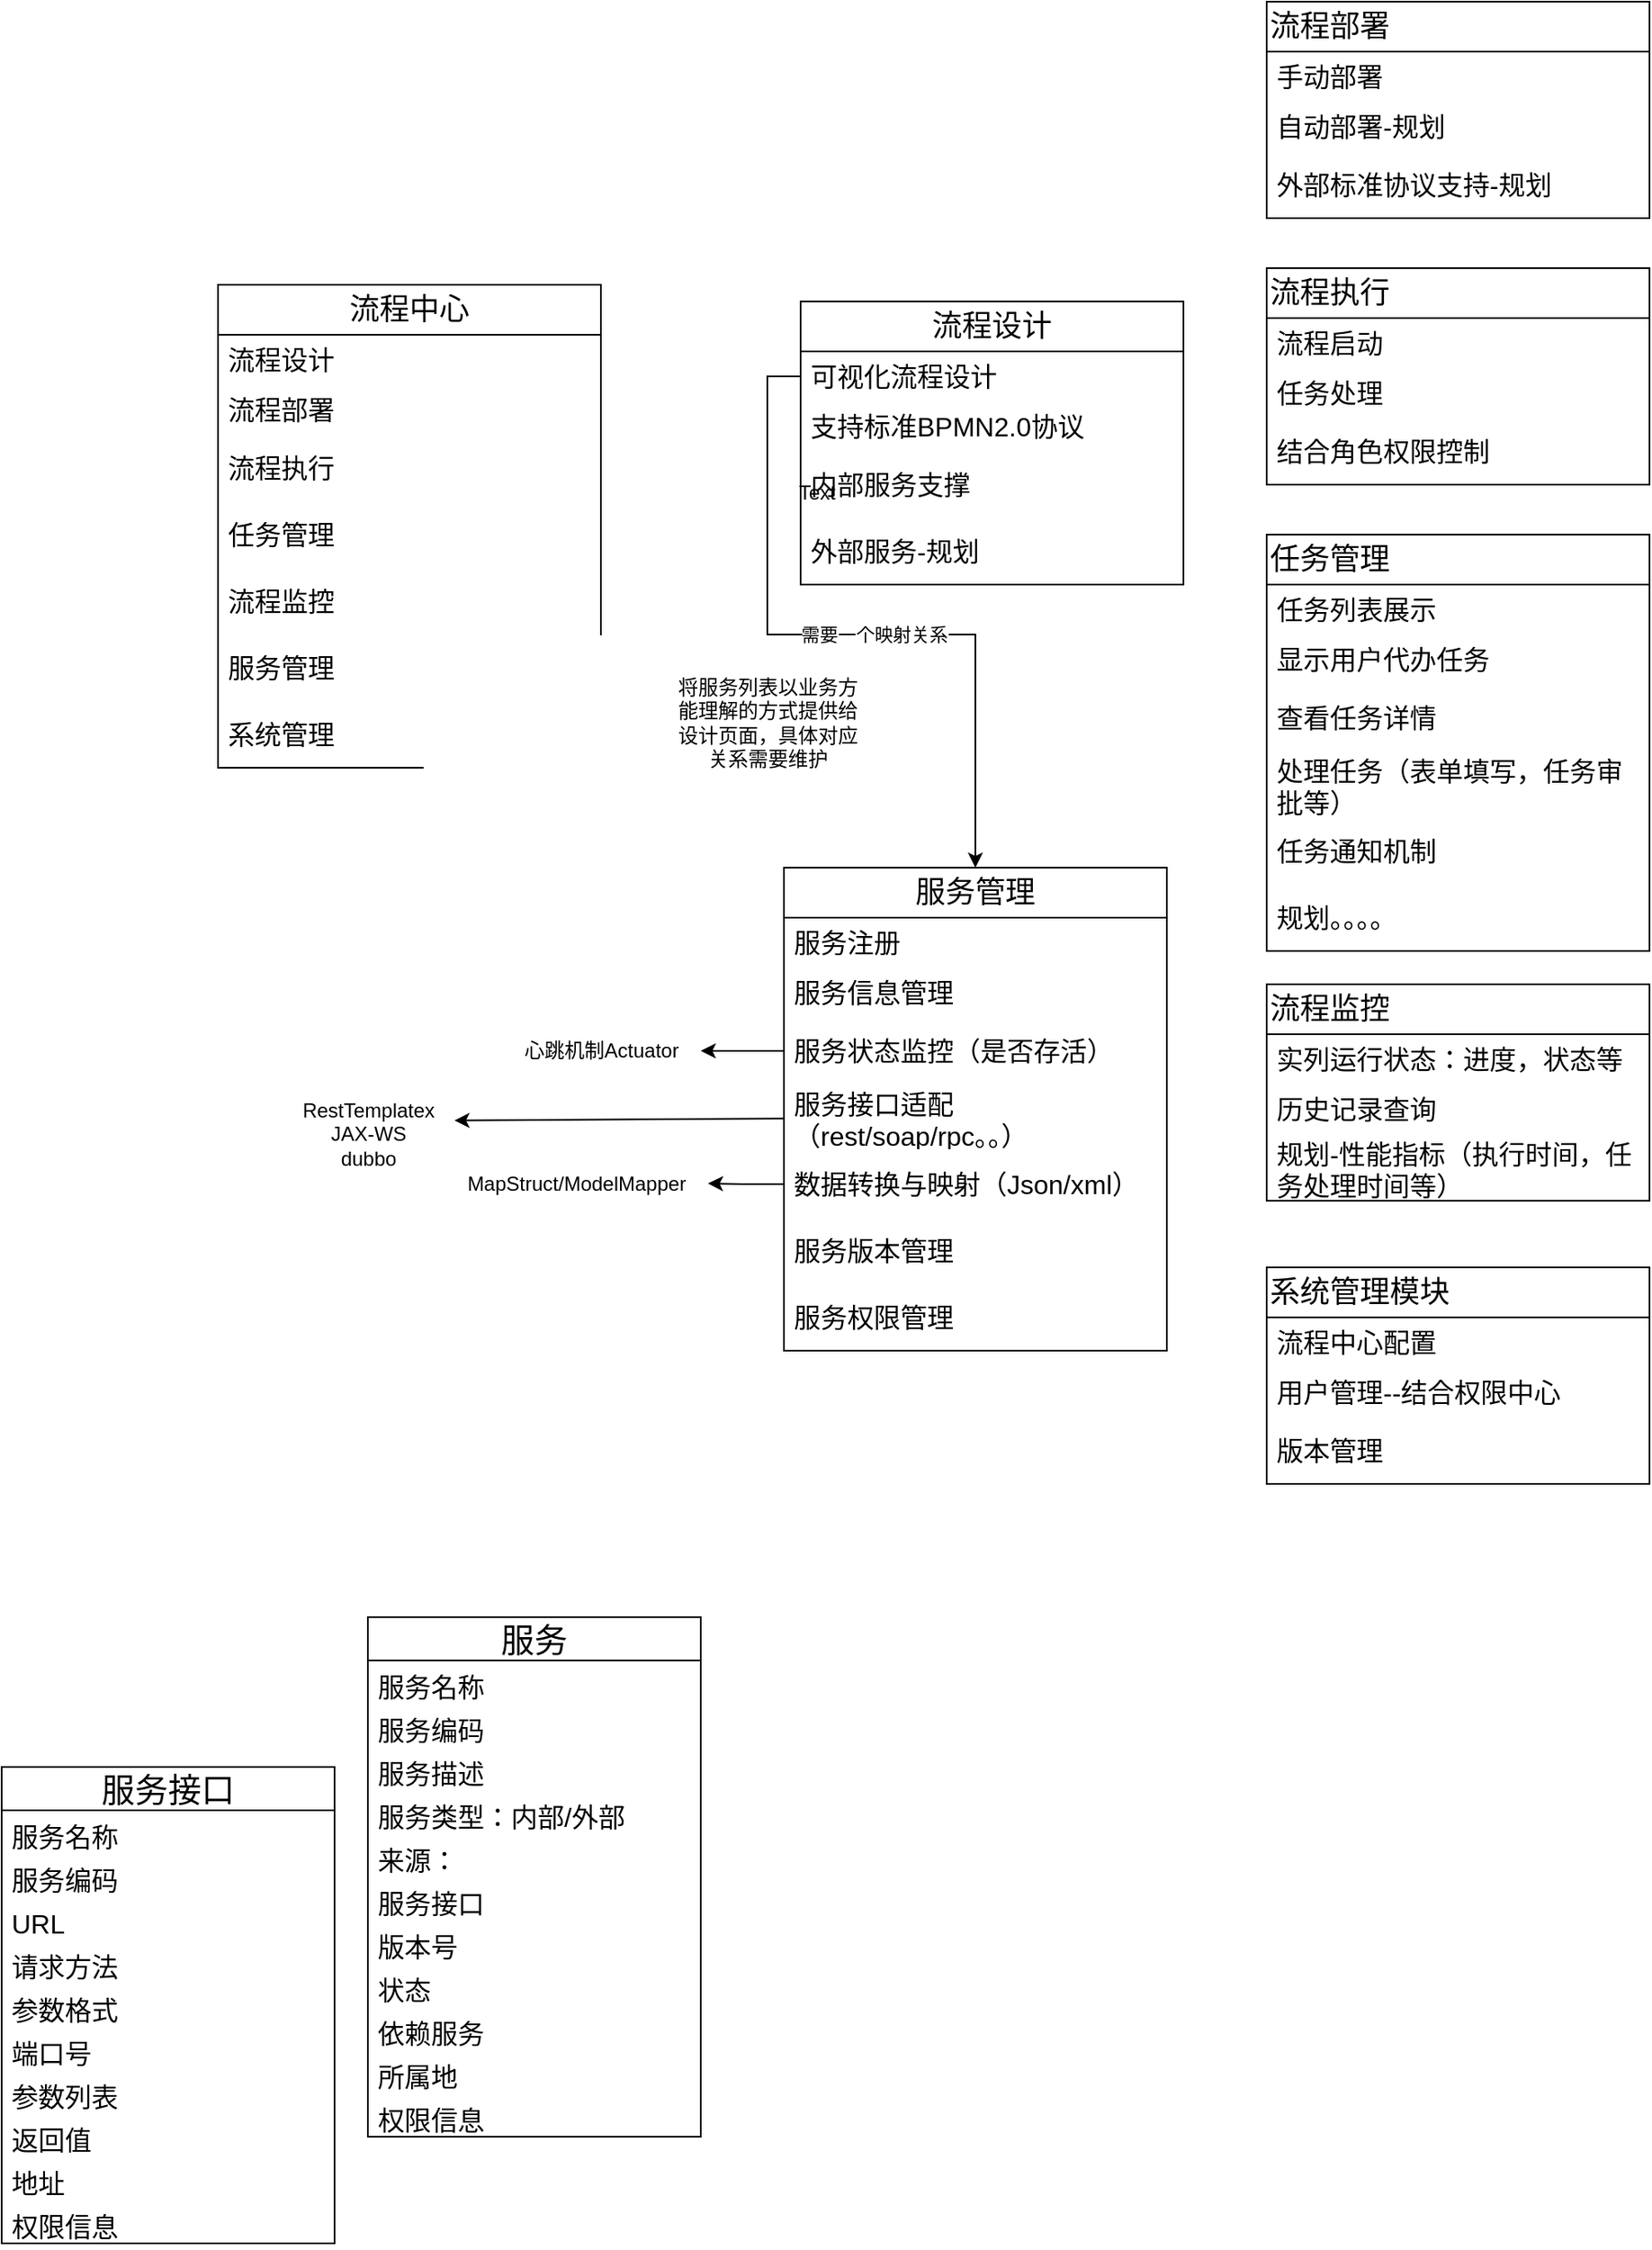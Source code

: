 <mxfile version="24.8.9">
  <diagram id="C5RBs43oDa-KdzZeNtuy" name="Page-1">
    <mxGraphModel dx="1335" dy="465" grid="1" gridSize="10" guides="1" tooltips="1" connect="1" arrows="1" fold="1" page="1" pageScale="1" pageWidth="827" pageHeight="1169" math="0" shadow="0">
      <root>
        <mxCell id="WIyWlLk6GJQsqaUBKTNV-0" />
        <mxCell id="WIyWlLk6GJQsqaUBKTNV-1" parent="WIyWlLk6GJQsqaUBKTNV-0" />
        <mxCell id="ULReNdNg2QU91XwFhAtE-4" value="流程中心" style="swimlane;fontStyle=0;childLayout=stackLayout;horizontal=1;startSize=30;horizontalStack=0;resizeParent=1;resizeParentMax=0;resizeLast=0;collapsible=1;marginBottom=0;whiteSpace=wrap;html=1;fontSize=18;" parent="WIyWlLk6GJQsqaUBKTNV-1" vertex="1">
          <mxGeometry x="-30" y="850" width="230" height="290" as="geometry" />
        </mxCell>
        <mxCell id="ULReNdNg2QU91XwFhAtE-5" value="流程设计" style="text;strokeColor=none;fillColor=none;align=left;verticalAlign=middle;spacingLeft=4;spacingRight=4;overflow=hidden;points=[[0,0.5],[1,0.5]];portConstraint=eastwest;rotatable=0;whiteSpace=wrap;html=1;fontSize=16;" parent="ULReNdNg2QU91XwFhAtE-4" vertex="1">
          <mxGeometry y="30" width="230" height="30" as="geometry" />
        </mxCell>
        <mxCell id="ULReNdNg2QU91XwFhAtE-6" value="流程部署" style="text;strokeColor=none;fillColor=none;align=left;verticalAlign=middle;spacingLeft=4;spacingRight=4;overflow=hidden;points=[[0,0.5],[1,0.5]];portConstraint=eastwest;rotatable=0;whiteSpace=wrap;html=1;fontSize=16;" parent="ULReNdNg2QU91XwFhAtE-4" vertex="1">
          <mxGeometry y="60" width="230" height="30" as="geometry" />
        </mxCell>
        <mxCell id="ULReNdNg2QU91XwFhAtE-7" value="流程执行" style="text;strokeColor=none;fillColor=none;align=left;verticalAlign=middle;spacingLeft=4;spacingRight=4;overflow=hidden;points=[[0,0.5],[1,0.5]];portConstraint=eastwest;rotatable=0;whiteSpace=wrap;html=1;fontSize=16;" parent="ULReNdNg2QU91XwFhAtE-4" vertex="1">
          <mxGeometry y="90" width="230" height="40" as="geometry" />
        </mxCell>
        <mxCell id="ULReNdNg2QU91XwFhAtE-8" value="任务管理" style="text;strokeColor=none;fillColor=none;align=left;verticalAlign=middle;spacingLeft=4;spacingRight=4;overflow=hidden;points=[[0,0.5],[1,0.5]];portConstraint=eastwest;rotatable=0;whiteSpace=wrap;html=1;fontSize=16;" parent="ULReNdNg2QU91XwFhAtE-4" vertex="1">
          <mxGeometry y="130" width="230" height="40" as="geometry" />
        </mxCell>
        <mxCell id="ULReNdNg2QU91XwFhAtE-9" value="流程监控" style="text;strokeColor=none;fillColor=none;align=left;verticalAlign=middle;spacingLeft=4;spacingRight=4;overflow=hidden;points=[[0,0.5],[1,0.5]];portConstraint=eastwest;rotatable=0;whiteSpace=wrap;html=1;fontSize=16;" parent="ULReNdNg2QU91XwFhAtE-4" vertex="1">
          <mxGeometry y="170" width="230" height="40" as="geometry" />
        </mxCell>
        <mxCell id="ULReNdNg2QU91XwFhAtE-50" value="服务管理" style="text;strokeColor=none;fillColor=none;align=left;verticalAlign=middle;spacingLeft=4;spacingRight=4;overflow=hidden;points=[[0,0.5],[1,0.5]];portConstraint=eastwest;rotatable=0;whiteSpace=wrap;html=1;fontSize=16;" parent="ULReNdNg2QU91XwFhAtE-4" vertex="1">
          <mxGeometry y="210" width="230" height="40" as="geometry" />
        </mxCell>
        <mxCell id="ULReNdNg2QU91XwFhAtE-10" value="系统管理" style="text;strokeColor=none;fillColor=none;align=left;verticalAlign=middle;spacingLeft=4;spacingRight=4;overflow=hidden;points=[[0,0.5],[1,0.5]];portConstraint=eastwest;rotatable=0;whiteSpace=wrap;html=1;fontSize=16;" parent="ULReNdNg2QU91XwFhAtE-4" vertex="1">
          <mxGeometry y="250" width="230" height="40" as="geometry" />
        </mxCell>
        <mxCell id="ULReNdNg2QU91XwFhAtE-11" value="流程设计" style="swimlane;fontStyle=0;childLayout=stackLayout;horizontal=1;startSize=30;horizontalStack=0;resizeParent=1;resizeParentMax=0;resizeLast=0;collapsible=1;marginBottom=0;whiteSpace=wrap;html=1;fontSize=18;" parent="WIyWlLk6GJQsqaUBKTNV-1" vertex="1">
          <mxGeometry x="320" y="860" width="230" height="170" as="geometry" />
        </mxCell>
        <mxCell id="ULReNdNg2QU91XwFhAtE-12" value="可视化流程设计" style="text;strokeColor=none;fillColor=none;align=left;verticalAlign=middle;spacingLeft=4;spacingRight=4;overflow=hidden;points=[[0,0.5],[1,0.5]];portConstraint=eastwest;rotatable=0;whiteSpace=wrap;html=1;fontSize=16;" parent="ULReNdNg2QU91XwFhAtE-11" vertex="1">
          <mxGeometry y="30" width="230" height="30" as="geometry" />
        </mxCell>
        <mxCell id="ULReNdNg2QU91XwFhAtE-13" value="支持标准BPMN2.0协议" style="text;strokeColor=none;fillColor=none;align=left;verticalAlign=middle;spacingLeft=4;spacingRight=4;overflow=hidden;points=[[0,0.5],[1,0.5]];portConstraint=eastwest;rotatable=0;whiteSpace=wrap;html=1;fontSize=16;" parent="ULReNdNg2QU91XwFhAtE-11" vertex="1">
          <mxGeometry y="60" width="230" height="30" as="geometry" />
        </mxCell>
        <mxCell id="ULReNdNg2QU91XwFhAtE-15" value="内部服务支撑" style="text;strokeColor=none;fillColor=none;align=left;verticalAlign=middle;spacingLeft=4;spacingRight=4;overflow=hidden;points=[[0,0.5],[1,0.5]];portConstraint=eastwest;rotatable=0;whiteSpace=wrap;html=1;fontSize=16;" parent="ULReNdNg2QU91XwFhAtE-11" vertex="1">
          <mxGeometry y="90" width="230" height="40" as="geometry" />
        </mxCell>
        <mxCell id="ULReNdNg2QU91XwFhAtE-16" value="外部服务-规划" style="text;strokeColor=none;fillColor=none;align=left;verticalAlign=middle;spacingLeft=4;spacingRight=4;overflow=hidden;points=[[0,0.5],[1,0.5]];portConstraint=eastwest;rotatable=0;whiteSpace=wrap;html=1;fontSize=16;" parent="ULReNdNg2QU91XwFhAtE-11" vertex="1">
          <mxGeometry y="130" width="230" height="40" as="geometry" />
        </mxCell>
        <mxCell id="ULReNdNg2QU91XwFhAtE-19" value="流程部署" style="swimlane;fontStyle=0;childLayout=stackLayout;horizontal=1;startSize=30;horizontalStack=0;resizeParent=1;resizeParentMax=0;resizeLast=0;collapsible=1;marginBottom=0;whiteSpace=wrap;html=1;fontSize=18;align=left;" parent="WIyWlLk6GJQsqaUBKTNV-1" vertex="1">
          <mxGeometry x="600" y="680" width="230" height="130" as="geometry" />
        </mxCell>
        <mxCell id="ULReNdNg2QU91XwFhAtE-20" value="手动部署" style="text;strokeColor=none;fillColor=none;align=left;verticalAlign=middle;spacingLeft=4;spacingRight=4;overflow=hidden;points=[[0,0.5],[1,0.5]];portConstraint=eastwest;rotatable=0;whiteSpace=wrap;html=1;fontSize=16;" parent="ULReNdNg2QU91XwFhAtE-19" vertex="1">
          <mxGeometry y="30" width="230" height="30" as="geometry" />
        </mxCell>
        <mxCell id="ULReNdNg2QU91XwFhAtE-21" value="自动部署-规划" style="text;strokeColor=none;fillColor=none;align=left;verticalAlign=middle;spacingLeft=4;spacingRight=4;overflow=hidden;points=[[0,0.5],[1,0.5]];portConstraint=eastwest;rotatable=0;whiteSpace=wrap;html=1;fontSize=16;" parent="ULReNdNg2QU91XwFhAtE-19" vertex="1">
          <mxGeometry y="60" width="230" height="30" as="geometry" />
        </mxCell>
        <mxCell id="ULReNdNg2QU91XwFhAtE-22" value="外部标准协议支持-规划" style="text;strokeColor=none;fillColor=none;align=left;verticalAlign=middle;spacingLeft=4;spacingRight=4;overflow=hidden;points=[[0,0.5],[1,0.5]];portConstraint=eastwest;rotatable=0;whiteSpace=wrap;html=1;fontSize=16;" parent="ULReNdNg2QU91XwFhAtE-19" vertex="1">
          <mxGeometry y="90" width="230" height="40" as="geometry" />
        </mxCell>
        <mxCell id="ULReNdNg2QU91XwFhAtE-24" value="流程执行" style="swimlane;fontStyle=0;childLayout=stackLayout;horizontal=1;startSize=30;horizontalStack=0;resizeParent=1;resizeParentMax=0;resizeLast=0;collapsible=1;marginBottom=0;whiteSpace=wrap;html=1;fontSize=18;align=left;" parent="WIyWlLk6GJQsqaUBKTNV-1" vertex="1">
          <mxGeometry x="600" y="840" width="230" height="130" as="geometry" />
        </mxCell>
        <mxCell id="ULReNdNg2QU91XwFhAtE-25" value="流程启动" style="text;strokeColor=none;fillColor=none;align=left;verticalAlign=middle;spacingLeft=4;spacingRight=4;overflow=hidden;points=[[0,0.5],[1,0.5]];portConstraint=eastwest;rotatable=0;whiteSpace=wrap;html=1;fontSize=16;" parent="ULReNdNg2QU91XwFhAtE-24" vertex="1">
          <mxGeometry y="30" width="230" height="30" as="geometry" />
        </mxCell>
        <mxCell id="ULReNdNg2QU91XwFhAtE-26" value="任务处理" style="text;strokeColor=none;fillColor=none;align=left;verticalAlign=middle;spacingLeft=4;spacingRight=4;overflow=hidden;points=[[0,0.5],[1,0.5]];portConstraint=eastwest;rotatable=0;whiteSpace=wrap;html=1;fontSize=16;" parent="ULReNdNg2QU91XwFhAtE-24" vertex="1">
          <mxGeometry y="60" width="230" height="30" as="geometry" />
        </mxCell>
        <mxCell id="ULReNdNg2QU91XwFhAtE-27" value="结合角色权限控制" style="text;strokeColor=none;fillColor=none;align=left;verticalAlign=middle;spacingLeft=4;spacingRight=4;overflow=hidden;points=[[0,0.5],[1,0.5]];portConstraint=eastwest;rotatable=0;whiteSpace=wrap;html=1;fontSize=16;" parent="ULReNdNg2QU91XwFhAtE-24" vertex="1">
          <mxGeometry y="90" width="230" height="40" as="geometry" />
        </mxCell>
        <mxCell id="ULReNdNg2QU91XwFhAtE-29" value="任务管理" style="swimlane;fontStyle=0;childLayout=stackLayout;horizontal=1;startSize=30;horizontalStack=0;resizeParent=1;resizeParentMax=0;resizeLast=0;collapsible=1;marginBottom=0;whiteSpace=wrap;html=1;fontSize=18;align=left;" parent="WIyWlLk6GJQsqaUBKTNV-1" vertex="1">
          <mxGeometry x="600" y="1000" width="230" height="250" as="geometry" />
        </mxCell>
        <mxCell id="ULReNdNg2QU91XwFhAtE-30" value="任务列表展示" style="text;strokeColor=none;fillColor=none;align=left;verticalAlign=middle;spacingLeft=4;spacingRight=4;overflow=hidden;points=[[0,0.5],[1,0.5]];portConstraint=eastwest;rotatable=0;whiteSpace=wrap;html=1;fontSize=16;" parent="ULReNdNg2QU91XwFhAtE-29" vertex="1">
          <mxGeometry y="30" width="230" height="30" as="geometry" />
        </mxCell>
        <mxCell id="ULReNdNg2QU91XwFhAtE-31" value="显示用户代办任务" style="text;strokeColor=none;fillColor=none;align=left;verticalAlign=middle;spacingLeft=4;spacingRight=4;overflow=hidden;points=[[0,0.5],[1,0.5]];portConstraint=eastwest;rotatable=0;whiteSpace=wrap;html=1;fontSize=16;" parent="ULReNdNg2QU91XwFhAtE-29" vertex="1">
          <mxGeometry y="60" width="230" height="30" as="geometry" />
        </mxCell>
        <mxCell id="ULReNdNg2QU91XwFhAtE-32" value="查看任务详情" style="text;strokeColor=none;fillColor=none;align=left;verticalAlign=middle;spacingLeft=4;spacingRight=4;overflow=hidden;points=[[0,0.5],[1,0.5]];portConstraint=eastwest;rotatable=0;whiteSpace=wrap;html=1;fontSize=16;" parent="ULReNdNg2QU91XwFhAtE-29" vertex="1">
          <mxGeometry y="90" width="230" height="40" as="geometry" />
        </mxCell>
        <mxCell id="ULReNdNg2QU91XwFhAtE-33" value="处理任务（表单填写，任务审批等）" style="text;strokeColor=none;fillColor=none;align=left;verticalAlign=middle;spacingLeft=4;spacingRight=4;overflow=hidden;points=[[0,0.5],[1,0.5]];portConstraint=eastwest;rotatable=0;whiteSpace=wrap;html=1;fontSize=16;" parent="ULReNdNg2QU91XwFhAtE-29" vertex="1">
          <mxGeometry y="130" width="230" height="40" as="geometry" />
        </mxCell>
        <mxCell id="ULReNdNg2QU91XwFhAtE-45" value="任务通知机制" style="text;strokeColor=none;fillColor=none;align=left;verticalAlign=middle;spacingLeft=4;spacingRight=4;overflow=hidden;points=[[0,0.5],[1,0.5]];portConstraint=eastwest;rotatable=0;whiteSpace=wrap;html=1;fontSize=16;" parent="ULReNdNg2QU91XwFhAtE-29" vertex="1">
          <mxGeometry y="170" width="230" height="40" as="geometry" />
        </mxCell>
        <mxCell id="ULReNdNg2QU91XwFhAtE-34" value="规划。。。。" style="text;strokeColor=none;fillColor=none;align=left;verticalAlign=middle;spacingLeft=4;spacingRight=4;overflow=hidden;points=[[0,0.5],[1,0.5]];portConstraint=eastwest;rotatable=0;whiteSpace=wrap;html=1;fontSize=16;" parent="ULReNdNg2QU91XwFhAtE-29" vertex="1">
          <mxGeometry y="210" width="230" height="40" as="geometry" />
        </mxCell>
        <mxCell id="ULReNdNg2QU91XwFhAtE-35" value="流程监控" style="swimlane;fontStyle=0;childLayout=stackLayout;horizontal=1;startSize=30;horizontalStack=0;resizeParent=1;resizeParentMax=0;resizeLast=0;collapsible=1;marginBottom=0;whiteSpace=wrap;html=1;fontSize=18;align=left;" parent="WIyWlLk6GJQsqaUBKTNV-1" vertex="1">
          <mxGeometry x="600" y="1270" width="230" height="130" as="geometry" />
        </mxCell>
        <mxCell id="ULReNdNg2QU91XwFhAtE-36" value="实列运行状态：进度，状态等" style="text;strokeColor=none;fillColor=none;align=left;verticalAlign=middle;spacingLeft=4;spacingRight=4;overflow=hidden;points=[[0,0.5],[1,0.5]];portConstraint=eastwest;rotatable=0;whiteSpace=wrap;html=1;fontSize=16;" parent="ULReNdNg2QU91XwFhAtE-35" vertex="1">
          <mxGeometry y="30" width="230" height="30" as="geometry" />
        </mxCell>
        <mxCell id="ULReNdNg2QU91XwFhAtE-37" value="历史记录查询" style="text;strokeColor=none;fillColor=none;align=left;verticalAlign=middle;spacingLeft=4;spacingRight=4;overflow=hidden;points=[[0,0.5],[1,0.5]];portConstraint=eastwest;rotatable=0;whiteSpace=wrap;html=1;fontSize=16;" parent="ULReNdNg2QU91XwFhAtE-35" vertex="1">
          <mxGeometry y="60" width="230" height="30" as="geometry" />
        </mxCell>
        <mxCell id="ULReNdNg2QU91XwFhAtE-38" value="规划-性能指标（执行时间，任务处理时间等）" style="text;strokeColor=none;fillColor=none;align=left;verticalAlign=middle;spacingLeft=4;spacingRight=4;overflow=hidden;points=[[0,0.5],[1,0.5]];portConstraint=eastwest;rotatable=0;whiteSpace=wrap;html=1;fontSize=16;" parent="ULReNdNg2QU91XwFhAtE-35" vertex="1">
          <mxGeometry y="90" width="230" height="40" as="geometry" />
        </mxCell>
        <mxCell id="ULReNdNg2QU91XwFhAtE-40" value="系统管理模块" style="swimlane;fontStyle=0;childLayout=stackLayout;horizontal=1;startSize=30;horizontalStack=0;resizeParent=1;resizeParentMax=0;resizeLast=0;collapsible=1;marginBottom=0;whiteSpace=wrap;html=1;fontSize=18;align=left;" parent="WIyWlLk6GJQsqaUBKTNV-1" vertex="1">
          <mxGeometry x="600" y="1440" width="230" height="130" as="geometry" />
        </mxCell>
        <mxCell id="ULReNdNg2QU91XwFhAtE-41" value="流程中心配置" style="text;strokeColor=none;fillColor=none;align=left;verticalAlign=middle;spacingLeft=4;spacingRight=4;overflow=hidden;points=[[0,0.5],[1,0.5]];portConstraint=eastwest;rotatable=0;whiteSpace=wrap;html=1;fontSize=16;" parent="ULReNdNg2QU91XwFhAtE-40" vertex="1">
          <mxGeometry y="30" width="230" height="30" as="geometry" />
        </mxCell>
        <mxCell id="ULReNdNg2QU91XwFhAtE-42" value="用户管理--结合权限中心" style="text;strokeColor=none;fillColor=none;align=left;verticalAlign=middle;spacingLeft=4;spacingRight=4;overflow=hidden;points=[[0,0.5],[1,0.5]];portConstraint=eastwest;rotatable=0;whiteSpace=wrap;html=1;fontSize=16;" parent="ULReNdNg2QU91XwFhAtE-40" vertex="1">
          <mxGeometry y="60" width="230" height="30" as="geometry" />
        </mxCell>
        <mxCell id="ULReNdNg2QU91XwFhAtE-43" value="版本管理" style="text;strokeColor=none;fillColor=none;align=left;verticalAlign=middle;spacingLeft=4;spacingRight=4;overflow=hidden;points=[[0,0.5],[1,0.5]];portConstraint=eastwest;rotatable=0;whiteSpace=wrap;html=1;fontSize=16;" parent="ULReNdNg2QU91XwFhAtE-40" vertex="1">
          <mxGeometry y="90" width="230" height="40" as="geometry" />
        </mxCell>
        <mxCell id="ULReNdNg2QU91XwFhAtE-51" value="服务管理" style="swimlane;fontStyle=0;childLayout=stackLayout;horizontal=1;startSize=30;horizontalStack=0;resizeParent=1;resizeParentMax=0;resizeLast=0;collapsible=1;marginBottom=0;whiteSpace=wrap;html=1;fontSize=18;" parent="WIyWlLk6GJQsqaUBKTNV-1" vertex="1">
          <mxGeometry x="310" y="1200" width="230" height="290" as="geometry" />
        </mxCell>
        <mxCell id="ULReNdNg2QU91XwFhAtE-52" value="服务注册" style="text;strokeColor=none;fillColor=none;align=left;verticalAlign=middle;spacingLeft=4;spacingRight=4;overflow=hidden;points=[[0,0.5],[1,0.5]];portConstraint=eastwest;rotatable=0;whiteSpace=wrap;html=1;fontSize=16;" parent="ULReNdNg2QU91XwFhAtE-51" vertex="1">
          <mxGeometry y="30" width="230" height="30" as="geometry" />
        </mxCell>
        <mxCell id="ULReNdNg2QU91XwFhAtE-53" value="服务信息管理" style="text;strokeColor=none;fillColor=none;align=left;verticalAlign=middle;spacingLeft=4;spacingRight=4;overflow=hidden;points=[[0,0.5],[1,0.5]];portConstraint=eastwest;rotatable=0;whiteSpace=wrap;html=1;fontSize=16;" parent="ULReNdNg2QU91XwFhAtE-51" vertex="1">
          <mxGeometry y="60" width="230" height="30" as="geometry" />
        </mxCell>
        <mxCell id="ULReNdNg2QU91XwFhAtE-54" value="服务状态监控（是否存活）" style="text;strokeColor=none;fillColor=none;align=left;verticalAlign=middle;spacingLeft=4;spacingRight=4;overflow=hidden;points=[[0,0.5],[1,0.5]];portConstraint=eastwest;rotatable=0;whiteSpace=wrap;html=1;fontSize=16;" parent="ULReNdNg2QU91XwFhAtE-51" vertex="1">
          <mxGeometry y="90" width="230" height="40" as="geometry" />
        </mxCell>
        <mxCell id="ULReNdNg2QU91XwFhAtE-56" value="服务接口适配（rest/soap/rpc。。）" style="text;strokeColor=none;fillColor=none;align=left;verticalAlign=middle;spacingLeft=4;spacingRight=4;overflow=hidden;points=[[0,0.5],[1,0.5]];portConstraint=eastwest;rotatable=0;whiteSpace=wrap;html=1;fontSize=16;" parent="ULReNdNg2QU91XwFhAtE-51" vertex="1">
          <mxGeometry y="130" width="230" height="40" as="geometry" />
        </mxCell>
        <mxCell id="ULReNdNg2QU91XwFhAtE-66" value="数据转换与映射（Json/xml）" style="text;strokeColor=none;fillColor=none;align=left;verticalAlign=middle;spacingLeft=4;spacingRight=4;overflow=hidden;points=[[0,0.5],[1,0.5]];portConstraint=eastwest;rotatable=0;whiteSpace=wrap;html=1;fontSize=16;" parent="ULReNdNg2QU91XwFhAtE-51" vertex="1">
          <mxGeometry y="170" width="230" height="40" as="geometry" />
        </mxCell>
        <mxCell id="ULReNdNg2QU91XwFhAtE-59" value="服务版本管理" style="text;strokeColor=none;fillColor=none;align=left;verticalAlign=middle;spacingLeft=4;spacingRight=4;overflow=hidden;points=[[0,0.5],[1,0.5]];portConstraint=eastwest;rotatable=0;whiteSpace=wrap;html=1;fontSize=16;" parent="ULReNdNg2QU91XwFhAtE-51" vertex="1">
          <mxGeometry y="210" width="230" height="40" as="geometry" />
        </mxCell>
        <mxCell id="ULReNdNg2QU91XwFhAtE-71" value="服务权限管理" style="text;strokeColor=none;fillColor=none;align=left;verticalAlign=middle;spacingLeft=4;spacingRight=4;overflow=hidden;points=[[0,0.5],[1,0.5]];portConstraint=eastwest;rotatable=0;whiteSpace=wrap;html=1;fontSize=16;" parent="ULReNdNg2QU91XwFhAtE-51" vertex="1">
          <mxGeometry y="250" width="230" height="40" as="geometry" />
        </mxCell>
        <mxCell id="ULReNdNg2QU91XwFhAtE-62" value="RestTemplatex&lt;div&gt;JAX-WS&lt;/div&gt;&lt;div&gt;dubbo&lt;/div&gt;" style="text;html=1;align=center;verticalAlign=middle;resizable=0;points=[];autosize=1;strokeColor=none;fillColor=none;" parent="WIyWlLk6GJQsqaUBKTNV-1" vertex="1">
          <mxGeometry x="10" y="1330" width="100" height="60" as="geometry" />
        </mxCell>
        <mxCell id="ULReNdNg2QU91XwFhAtE-63" style="rounded=0;orthogonalLoop=1;jettySize=auto;html=1;entryX=1.02;entryY=0.363;entryDx=0;entryDy=0;entryPerimeter=0;" parent="WIyWlLk6GJQsqaUBKTNV-1" source="ULReNdNg2QU91XwFhAtE-56" target="ULReNdNg2QU91XwFhAtE-62" edge="1">
          <mxGeometry relative="1" as="geometry" />
        </mxCell>
        <mxCell id="ULReNdNg2QU91XwFhAtE-65" value="MapStruct/ModelMapper" style="text;html=1;align=center;verticalAlign=middle;resizable=0;points=[];autosize=1;strokeColor=none;fillColor=none;" parent="WIyWlLk6GJQsqaUBKTNV-1" vertex="1">
          <mxGeometry x="110" y="1375" width="150" height="30" as="geometry" />
        </mxCell>
        <mxCell id="ULReNdNg2QU91XwFhAtE-67" style="edgeStyle=orthogonalEdgeStyle;rounded=0;orthogonalLoop=1;jettySize=auto;html=1;entryX=1.029;entryY=0.487;entryDx=0;entryDy=0;entryPerimeter=0;" parent="WIyWlLk6GJQsqaUBKTNV-1" source="ULReNdNg2QU91XwFhAtE-66" target="ULReNdNg2QU91XwFhAtE-65" edge="1">
          <mxGeometry relative="1" as="geometry" />
        </mxCell>
        <mxCell id="ULReNdNg2QU91XwFhAtE-69" value="心跳机制Actuator" style="text;html=1;align=center;verticalAlign=middle;resizable=0;points=[];autosize=1;strokeColor=none;fillColor=none;" parent="WIyWlLk6GJQsqaUBKTNV-1" vertex="1">
          <mxGeometry x="140" y="1295" width="120" height="30" as="geometry" />
        </mxCell>
        <mxCell id="ULReNdNg2QU91XwFhAtE-70" style="edgeStyle=orthogonalEdgeStyle;rounded=0;orthogonalLoop=1;jettySize=auto;html=1;" parent="WIyWlLk6GJQsqaUBKTNV-1" source="ULReNdNg2QU91XwFhAtE-54" target="ULReNdNg2QU91XwFhAtE-69" edge="1">
          <mxGeometry relative="1" as="geometry" />
        </mxCell>
        <mxCell id="ULReNdNg2QU91XwFhAtE-72" style="edgeStyle=orthogonalEdgeStyle;rounded=0;orthogonalLoop=1;jettySize=auto;html=1;entryX=0.5;entryY=0;entryDx=0;entryDy=0;" parent="WIyWlLk6GJQsqaUBKTNV-1" source="ULReNdNg2QU91XwFhAtE-12" target="ULReNdNg2QU91XwFhAtE-51" edge="1">
          <mxGeometry relative="1" as="geometry" />
        </mxCell>
        <mxCell id="ULReNdNg2QU91XwFhAtE-73" value="需要一个映射关系" style="edgeLabel;html=1;align=center;verticalAlign=middle;resizable=0;points=[];" parent="ULReNdNg2QU91XwFhAtE-72" vertex="1" connectable="0">
          <mxGeometry x="0.086" relative="1" as="geometry">
            <mxPoint as="offset" />
          </mxGeometry>
        </mxCell>
        <mxCell id="ULReNdNg2QU91XwFhAtE-74" value="Text" style="text;html=1;align=center;verticalAlign=middle;whiteSpace=wrap;rounded=0;" parent="WIyWlLk6GJQsqaUBKTNV-1" vertex="1">
          <mxGeometry x="300" y="960" width="60" height="30" as="geometry" />
        </mxCell>
        <mxCell id="ULReNdNg2QU91XwFhAtE-75" value="将服务列表以业务方&lt;div&gt;能理解的方式提供给&lt;/div&gt;&lt;div&gt;设计页面，具体对应&lt;/div&gt;&lt;div&gt;关系需要维护&lt;/div&gt;" style="text;html=1;align=center;verticalAlign=middle;resizable=0;points=[];autosize=1;strokeColor=none;fillColor=none;" parent="WIyWlLk6GJQsqaUBKTNV-1" vertex="1">
          <mxGeometry x="235" y="1078" width="130" height="70" as="geometry" />
        </mxCell>
        <mxCell id="nxONyOTGIB9UqyJatpTV-5" value="服务" style="swimlane;fontStyle=0;childLayout=stackLayout;horizontal=1;startSize=26;fillColor=none;horizontalStack=0;resizeParent=1;resizeParentMax=0;resizeLast=0;collapsible=1;marginBottom=0;whiteSpace=wrap;html=1;fontSize=20;" vertex="1" parent="WIyWlLk6GJQsqaUBKTNV-1">
          <mxGeometry x="60" y="1650" width="200" height="312" as="geometry" />
        </mxCell>
        <mxCell id="nxONyOTGIB9UqyJatpTV-6" value="服务名称" style="text;strokeColor=none;fillColor=none;align=left;verticalAlign=top;spacingLeft=4;spacingRight=4;overflow=hidden;rotatable=0;points=[[0,0.5],[1,0.5]];portConstraint=eastwest;whiteSpace=wrap;html=1;fontSize=16;" vertex="1" parent="nxONyOTGIB9UqyJatpTV-5">
          <mxGeometry y="26" width="200" height="26" as="geometry" />
        </mxCell>
        <mxCell id="nxONyOTGIB9UqyJatpTV-7" value="服务编码" style="text;strokeColor=none;fillColor=none;align=left;verticalAlign=top;spacingLeft=4;spacingRight=4;overflow=hidden;rotatable=0;points=[[0,0.5],[1,0.5]];portConstraint=eastwest;whiteSpace=wrap;html=1;fontSize=16;" vertex="1" parent="nxONyOTGIB9UqyJatpTV-5">
          <mxGeometry y="52" width="200" height="26" as="geometry" />
        </mxCell>
        <mxCell id="nxONyOTGIB9UqyJatpTV-8" value="服务描述" style="text;strokeColor=none;fillColor=none;align=left;verticalAlign=top;spacingLeft=4;spacingRight=4;overflow=hidden;rotatable=0;points=[[0,0.5],[1,0.5]];portConstraint=eastwest;whiteSpace=wrap;html=1;fontSize=16;" vertex="1" parent="nxONyOTGIB9UqyJatpTV-5">
          <mxGeometry y="78" width="200" height="26" as="geometry" />
        </mxCell>
        <mxCell id="nxONyOTGIB9UqyJatpTV-27" value="服务类型：内部/外部" style="text;strokeColor=none;fillColor=none;align=left;verticalAlign=top;spacingLeft=4;spacingRight=4;overflow=hidden;rotatable=0;points=[[0,0.5],[1,0.5]];portConstraint=eastwest;whiteSpace=wrap;html=1;fontSize=16;" vertex="1" parent="nxONyOTGIB9UqyJatpTV-5">
          <mxGeometry y="104" width="200" height="26" as="geometry" />
        </mxCell>
        <mxCell id="nxONyOTGIB9UqyJatpTV-9" value="来源：" style="text;strokeColor=none;fillColor=none;align=left;verticalAlign=top;spacingLeft=4;spacingRight=4;overflow=hidden;rotatable=0;points=[[0,0.5],[1,0.5]];portConstraint=eastwest;whiteSpace=wrap;html=1;fontSize=16;" vertex="1" parent="nxONyOTGIB9UqyJatpTV-5">
          <mxGeometry y="130" width="200" height="26" as="geometry" />
        </mxCell>
        <mxCell id="nxONyOTGIB9UqyJatpTV-10" value="服务接口" style="text;strokeColor=none;fillColor=none;align=left;verticalAlign=top;spacingLeft=4;spacingRight=4;overflow=hidden;rotatable=0;points=[[0,0.5],[1,0.5]];portConstraint=eastwest;whiteSpace=wrap;html=1;fontSize=16;" vertex="1" parent="nxONyOTGIB9UqyJatpTV-5">
          <mxGeometry y="156" width="200" height="26" as="geometry" />
        </mxCell>
        <mxCell id="nxONyOTGIB9UqyJatpTV-11" value="版本号" style="text;strokeColor=none;fillColor=none;align=left;verticalAlign=top;spacingLeft=4;spacingRight=4;overflow=hidden;rotatable=0;points=[[0,0.5],[1,0.5]];portConstraint=eastwest;whiteSpace=wrap;html=1;fontSize=16;" vertex="1" parent="nxONyOTGIB9UqyJatpTV-5">
          <mxGeometry y="182" width="200" height="26" as="geometry" />
        </mxCell>
        <mxCell id="nxONyOTGIB9UqyJatpTV-12" value="状态" style="text;strokeColor=none;fillColor=none;align=left;verticalAlign=top;spacingLeft=4;spacingRight=4;overflow=hidden;rotatable=0;points=[[0,0.5],[1,0.5]];portConstraint=eastwest;whiteSpace=wrap;html=1;fontSize=16;" vertex="1" parent="nxONyOTGIB9UqyJatpTV-5">
          <mxGeometry y="208" width="200" height="26" as="geometry" />
        </mxCell>
        <mxCell id="nxONyOTGIB9UqyJatpTV-13" value="依赖服务" style="text;strokeColor=none;fillColor=none;align=left;verticalAlign=top;spacingLeft=4;spacingRight=4;overflow=hidden;rotatable=0;points=[[0,0.5],[1,0.5]];portConstraint=eastwest;whiteSpace=wrap;html=1;fontSize=16;" vertex="1" parent="nxONyOTGIB9UqyJatpTV-5">
          <mxGeometry y="234" width="200" height="26" as="geometry" />
        </mxCell>
        <mxCell id="nxONyOTGIB9UqyJatpTV-14" value="所属地" style="text;strokeColor=none;fillColor=none;align=left;verticalAlign=top;spacingLeft=4;spacingRight=4;overflow=hidden;rotatable=0;points=[[0,0.5],[1,0.5]];portConstraint=eastwest;whiteSpace=wrap;html=1;fontSize=16;" vertex="1" parent="nxONyOTGIB9UqyJatpTV-5">
          <mxGeometry y="260" width="200" height="26" as="geometry" />
        </mxCell>
        <mxCell id="nxONyOTGIB9UqyJatpTV-15" value="权限信息" style="text;strokeColor=none;fillColor=none;align=left;verticalAlign=top;spacingLeft=4;spacingRight=4;overflow=hidden;rotatable=0;points=[[0,0.5],[1,0.5]];portConstraint=eastwest;whiteSpace=wrap;html=1;fontSize=16;" vertex="1" parent="nxONyOTGIB9UqyJatpTV-5">
          <mxGeometry y="286" width="200" height="26" as="geometry" />
        </mxCell>
        <mxCell id="nxONyOTGIB9UqyJatpTV-16" value="服务接口" style="swimlane;fontStyle=0;childLayout=stackLayout;horizontal=1;startSize=26;fillColor=none;horizontalStack=0;resizeParent=1;resizeParentMax=0;resizeLast=0;collapsible=1;marginBottom=0;whiteSpace=wrap;html=1;fontSize=20;" vertex="1" parent="WIyWlLk6GJQsqaUBKTNV-1">
          <mxGeometry x="-160" y="1740" width="200" height="286" as="geometry" />
        </mxCell>
        <mxCell id="nxONyOTGIB9UqyJatpTV-17" value="服务名称" style="text;strokeColor=none;fillColor=none;align=left;verticalAlign=top;spacingLeft=4;spacingRight=4;overflow=hidden;rotatable=0;points=[[0,0.5],[1,0.5]];portConstraint=eastwest;whiteSpace=wrap;html=1;fontSize=16;" vertex="1" parent="nxONyOTGIB9UqyJatpTV-16">
          <mxGeometry y="26" width="200" height="26" as="geometry" />
        </mxCell>
        <mxCell id="nxONyOTGIB9UqyJatpTV-18" value="服务编码" style="text;strokeColor=none;fillColor=none;align=left;verticalAlign=top;spacingLeft=4;spacingRight=4;overflow=hidden;rotatable=0;points=[[0,0.5],[1,0.5]];portConstraint=eastwest;whiteSpace=wrap;html=1;fontSize=16;" vertex="1" parent="nxONyOTGIB9UqyJatpTV-16">
          <mxGeometry y="52" width="200" height="26" as="geometry" />
        </mxCell>
        <mxCell id="nxONyOTGIB9UqyJatpTV-19" value="URL" style="text;strokeColor=none;fillColor=none;align=left;verticalAlign=top;spacingLeft=4;spacingRight=4;overflow=hidden;rotatable=0;points=[[0,0.5],[1,0.5]];portConstraint=eastwest;whiteSpace=wrap;html=1;fontSize=16;" vertex="1" parent="nxONyOTGIB9UqyJatpTV-16">
          <mxGeometry y="78" width="200" height="26" as="geometry" />
        </mxCell>
        <mxCell id="nxONyOTGIB9UqyJatpTV-20" value="请求方法" style="text;strokeColor=none;fillColor=none;align=left;verticalAlign=top;spacingLeft=4;spacingRight=4;overflow=hidden;rotatable=0;points=[[0,0.5],[1,0.5]];portConstraint=eastwest;whiteSpace=wrap;html=1;fontSize=16;" vertex="1" parent="nxONyOTGIB9UqyJatpTV-16">
          <mxGeometry y="104" width="200" height="26" as="geometry" />
        </mxCell>
        <mxCell id="nxONyOTGIB9UqyJatpTV-21" value="参数格式" style="text;strokeColor=none;fillColor=none;align=left;verticalAlign=top;spacingLeft=4;spacingRight=4;overflow=hidden;rotatable=0;points=[[0,0.5],[1,0.5]];portConstraint=eastwest;whiteSpace=wrap;html=1;fontSize=16;" vertex="1" parent="nxONyOTGIB9UqyJatpTV-16">
          <mxGeometry y="130" width="200" height="26" as="geometry" />
        </mxCell>
        <mxCell id="nxONyOTGIB9UqyJatpTV-22" value="端口号" style="text;strokeColor=none;fillColor=none;align=left;verticalAlign=top;spacingLeft=4;spacingRight=4;overflow=hidden;rotatable=0;points=[[0,0.5],[1,0.5]];portConstraint=eastwest;whiteSpace=wrap;html=1;fontSize=16;" vertex="1" parent="nxONyOTGIB9UqyJatpTV-16">
          <mxGeometry y="156" width="200" height="26" as="geometry" />
        </mxCell>
        <mxCell id="nxONyOTGIB9UqyJatpTV-23" value="参数列表" style="text;strokeColor=none;fillColor=none;align=left;verticalAlign=top;spacingLeft=4;spacingRight=4;overflow=hidden;rotatable=0;points=[[0,0.5],[1,0.5]];portConstraint=eastwest;whiteSpace=wrap;html=1;fontSize=16;" vertex="1" parent="nxONyOTGIB9UqyJatpTV-16">
          <mxGeometry y="182" width="200" height="26" as="geometry" />
        </mxCell>
        <mxCell id="nxONyOTGIB9UqyJatpTV-24" value="返回值" style="text;strokeColor=none;fillColor=none;align=left;verticalAlign=top;spacingLeft=4;spacingRight=4;overflow=hidden;rotatable=0;points=[[0,0.5],[1,0.5]];portConstraint=eastwest;whiteSpace=wrap;html=1;fontSize=16;" vertex="1" parent="nxONyOTGIB9UqyJatpTV-16">
          <mxGeometry y="208" width="200" height="26" as="geometry" />
        </mxCell>
        <mxCell id="nxONyOTGIB9UqyJatpTV-25" value="地址" style="text;strokeColor=none;fillColor=none;align=left;verticalAlign=top;spacingLeft=4;spacingRight=4;overflow=hidden;rotatable=0;points=[[0,0.5],[1,0.5]];portConstraint=eastwest;whiteSpace=wrap;html=1;fontSize=16;" vertex="1" parent="nxONyOTGIB9UqyJatpTV-16">
          <mxGeometry y="234" width="200" height="26" as="geometry" />
        </mxCell>
        <mxCell id="nxONyOTGIB9UqyJatpTV-26" value="权限信息" style="text;strokeColor=none;fillColor=none;align=left;verticalAlign=top;spacingLeft=4;spacingRight=4;overflow=hidden;rotatable=0;points=[[0,0.5],[1,0.5]];portConstraint=eastwest;whiteSpace=wrap;html=1;fontSize=16;" vertex="1" parent="nxONyOTGIB9UqyJatpTV-16">
          <mxGeometry y="260" width="200" height="26" as="geometry" />
        </mxCell>
      </root>
    </mxGraphModel>
  </diagram>
</mxfile>
